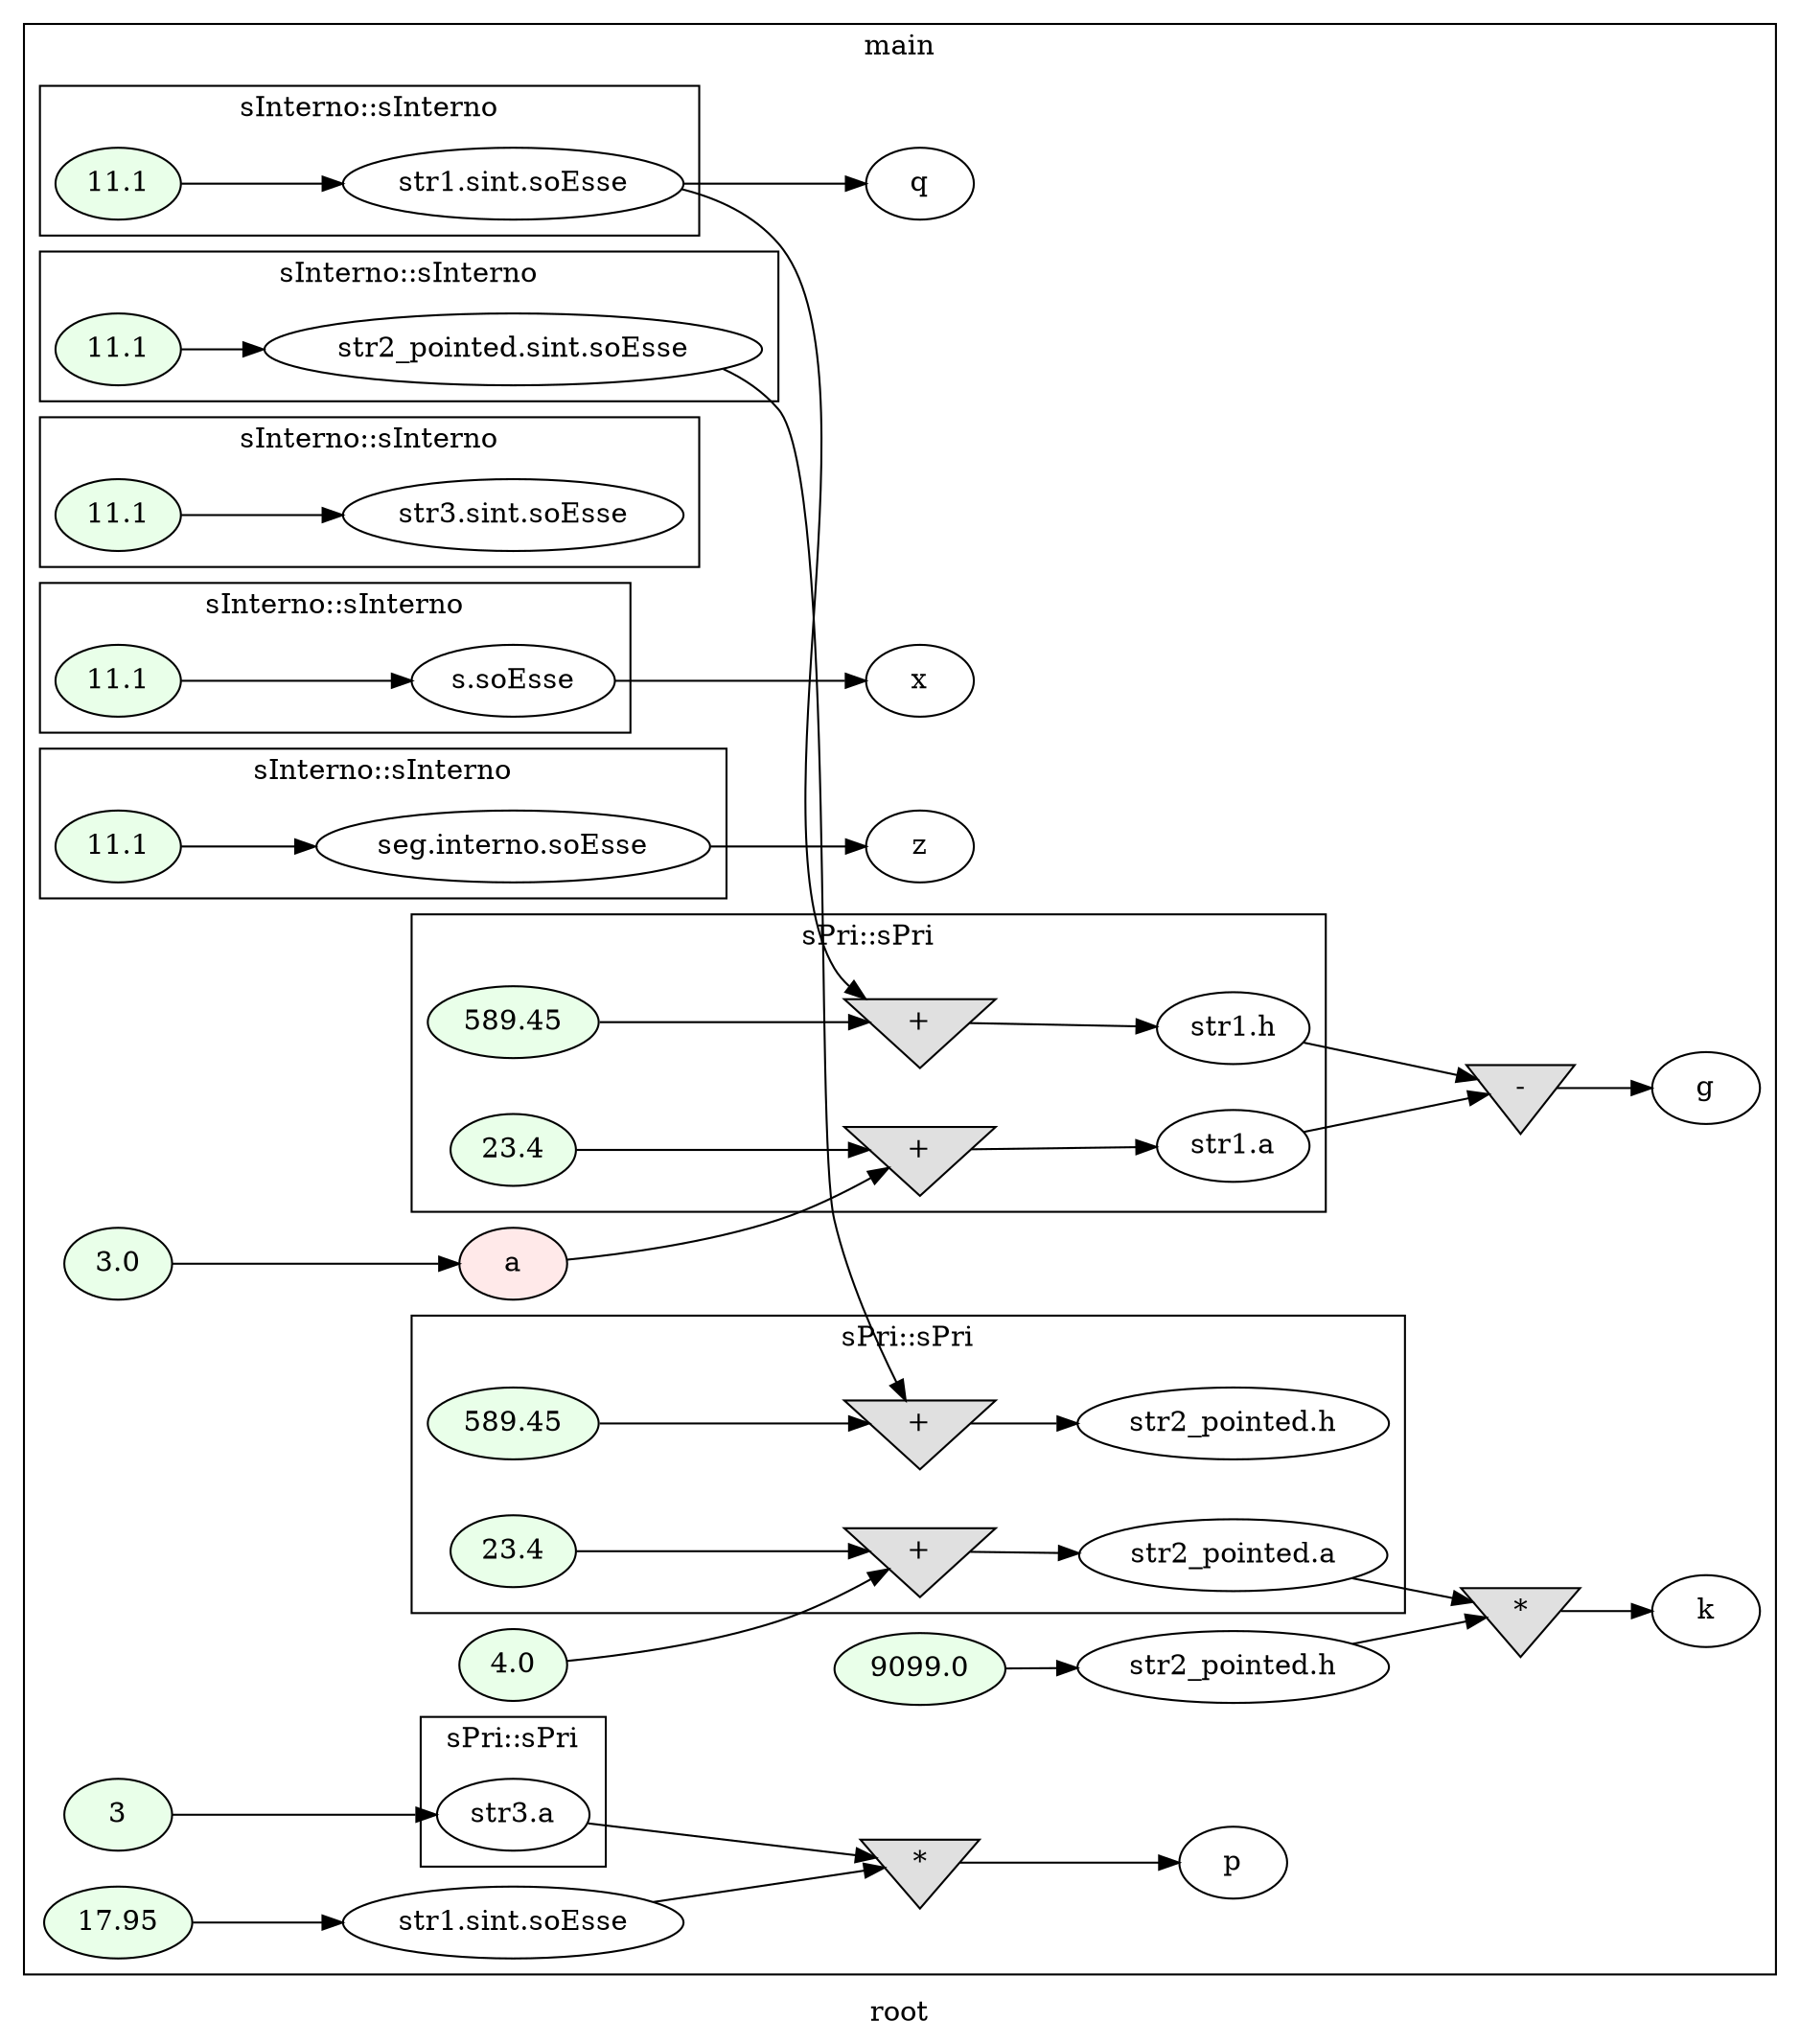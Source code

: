 digraph G
{
rankdir=LR;
label = "root";
subgraph cluster_1 {
label = "main";
parent = "G";
startinglines = "33_38_38";
	node_000001 [ label = "3.0", style=filled, fillcolor="#E9FFE9", startinglines=39 ]
	node_000002 [ label = "a", style=filled, fillcolor="#FFE9E9", startinglines=39 ]
	node_000015 [ label = "q", startingline=41 ]
	node_000016 [ label = "4.0", style=filled, fillcolor="#E9FFE9", startinglines=42 ]
	node_000029 [ label = "3", style=filled, fillcolor="#E9FFE9", startinglines=43 ]
	node_000036 [ label = "9099.0", style=filled, fillcolor="#E9FFE9", startinglines=45 ]
	node_000037 [ label = "str2_pointed.h", startingline=45 ]
	node_000038 [ label = "17.95", style=filled, fillcolor="#E9FFE9", startinglines=46 ]
	node_000039 [ label = "str1.sint.soEsse", startingline=46 ]
	node_000040 [ label = "*", shape=invtriangle, style=filled, fillcolor="#E0E0E0", startinglines=48 ]
	node_000041 [ label = "p", startingline=48 ]
	node_000042 [ label = "-", shape=invtriangle, style=filled, fillcolor="#E0E0E0", startinglines=50 ]
	node_000043 [ label = "g", startingline=50 ]
	node_000044 [ label = "*", shape=invtriangle, style=filled, fillcolor="#E0E0E0", startinglines=51 ]
	node_000045 [ label = "k", startingline=51 ]
	node_000049 [ label = "x", startingline=54 ]
	node_000053 [ label = "z", startingline=57 ]
subgraph cluster_2 {
label = "sInterno::sInterno";
parent = "cluster_1";
startinglines = "38_39_40";
	node_000007 [ label = "11.1", style=filled, fillcolor="#E9FFE9", startinglines=9 ]
	node_000008 [ label = "str1.sint.soEsse", startingline=9 ]
}
subgraph cluster_3 {
label = "sPri::sPri";
parent = "cluster_1";
startinglines = "39_40_9";
	node_000009 [ label = "23.4", style=filled, fillcolor="#E9FFE9", startinglines=28 ]
	node_000010 [ label = "+", shape=invtriangle, style=filled, fillcolor="#E0E0E0", startinglines=28 ]
	node_000011 [ label = "str1.a", startingline=28 ]
	node_000012 [ label = "589.45", style=filled, fillcolor="#E9FFE9", startinglines=29 ]
	node_000013 [ label = "+", shape=invtriangle, style=filled, fillcolor="#E0E0E0", startinglines=29 ]
	node_000014 [ label = "str1.h", startingline=29 ]
}
subgraph cluster_4 {
label = "sInterno::sInterno";
parent = "cluster_1";
startinglines = "29_41_42";
	node_000021 [ label = "11.1", style=filled, fillcolor="#E9FFE9", startinglines=9 ]
	node_000022 [ label = "str2_pointed.sint.soEsse", startingline=9 ]
}
subgraph cluster_5 {
label = "sPri::sPri";
parent = "cluster_1";
startinglines = "41_42_9";
	node_000023 [ label = "23.4", style=filled, fillcolor="#E9FFE9", startinglines=28 ]
	node_000024 [ label = "+", shape=invtriangle, style=filled, fillcolor="#E0E0E0", startinglines=28 ]
	node_000025 [ label = "str2_pointed.a", startingline=28 ]
	node_000026 [ label = "589.45", style=filled, fillcolor="#E9FFE9", startinglines=29 ]
	node_000027 [ label = "+", shape=invtriangle, style=filled, fillcolor="#E0E0E0", startinglines=29 ]
	node_000028 [ label = "str2_pointed.h", startingline=29 ]
}
subgraph cluster_6 {
label = "sInterno::sInterno";
parent = "cluster_1";
startinglines = "28_29_43";
	node_000033 [ label = "11.1", style=filled, fillcolor="#E9FFE9", startinglines=9 ]
	node_000034 [ label = "str3.sint.soEsse", startingline=9 ]
}
subgraph cluster_7 {
label = "sPri::sPri";
parent = "cluster_1";
startinglines = "29_43_9";
	node_000035 [ label = "str3.a", startingline=23 ]
}
subgraph cluster_8 {
label = "sInterno::sInterno";
parent = "cluster_1";
startinglines = "50_51_53";
	node_000047 [ label = "11.1", style=filled, fillcolor="#E9FFE9", startinglines=9 ]
	node_000048 [ label = "s.soEsse", startingline=9 ]
}
subgraph cluster_9 {
label = "sInterno::sInterno";
parent = "cluster_1";
startinglines = "9_54_56";
	node_000051 [ label = "11.1", style=filled, fillcolor="#E9FFE9", startinglines=9 ]
	node_000052 [ label = "seg.interno.soEsse", startingline=9 ]
}
}
	node_000001 -> node_000002
	node_000002 -> node_000010
	node_000016 -> node_000024
	node_000029 -> node_000035
	node_000036 -> node_000037
	node_000037 -> node_000044
	node_000038 -> node_000039
	node_000039 -> node_000040
	node_000040 -> node_000041
	node_000042 -> node_000043
	node_000044 -> node_000045
	node_000007 -> node_000008
	node_000008 -> node_000013
	node_000008 -> node_000015
	node_000009 -> node_000010
	node_000010 -> node_000011
	node_000011 -> node_000042
	node_000012 -> node_000013
	node_000013 -> node_000014
	node_000014 -> node_000042
	node_000021 -> node_000022
	node_000022 -> node_000027
	node_000023 -> node_000024
	node_000024 -> node_000025
	node_000025 -> node_000044
	node_000026 -> node_000027
	node_000027 -> node_000028
	node_000033 -> node_000034
	node_000035 -> node_000040
	node_000047 -> node_000048
	node_000048 -> node_000049
	node_000051 -> node_000052
	node_000052 -> node_000053
}

